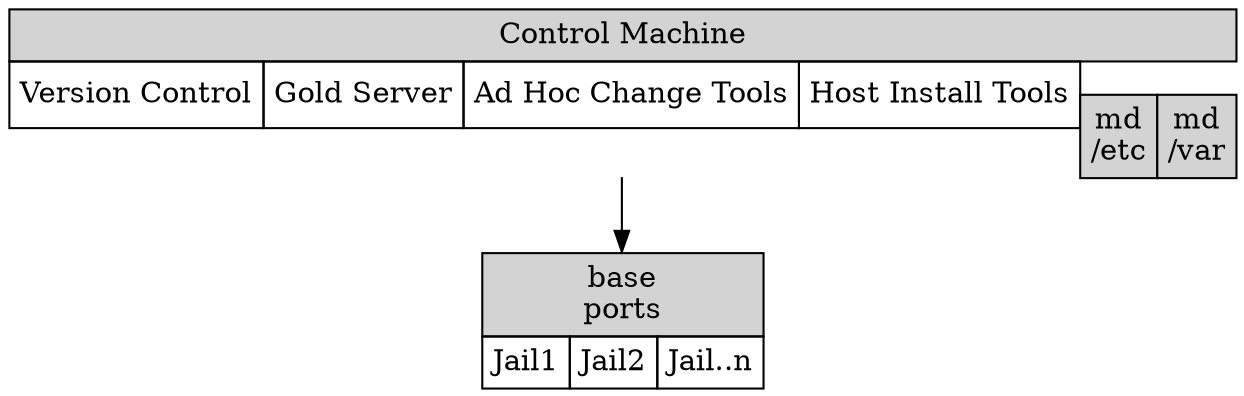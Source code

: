 digraph disklayout {
	abc [shape=none, margin=0, label=<
	<TABLE BORDER="0" CELLBORDER="1" CELLSPACING="0" CELLPADDING="4">
		<TR>
			<TD COLSPAN="6" BGCOLOR="lightgrey">Control Machine</TD>
		</TR>
		<TR>
			<TD ROWSPAN="2">Version Control</TD>
			<TD ROWSPAN="2">Gold Server</TD>
			<TD ROWSPAN="2">Ad Hoc Change Tools</TD>
			<TD ROWSPAN="2">Host Install Tools</TD>
		</TR>
		<TR>
			<TD ROWSPAN="3" BGCOLOR="lightgrey">md<BR/>/etc</TD>
			<TD ROWSPAN="3" BGCOLOR="lightgrey">md<BR/>/var</TD>
		</TR>
	</TABLE>>];
	subgraph jails {
	jails [shape=none, margin=0, label=<
	<TABLE BORDER="0" CELLBORDER="1" CELLSPACING="0" CELLPADDING="4">
		<TR>
			<TD COLSPAN="6" BGCOLOR="lightgrey">base<BR/>ports</TD>
		</TR>
		<TR>
			<TD ROWSPAN="2">Jail1</TD>
			<TD ROWSPAN="2">Jail2</TD>
			<TD ROWSPAN="2">Jail..n</TD>
		</TR>
	</TABLE>>];
	
}
abc -> jails;
}
